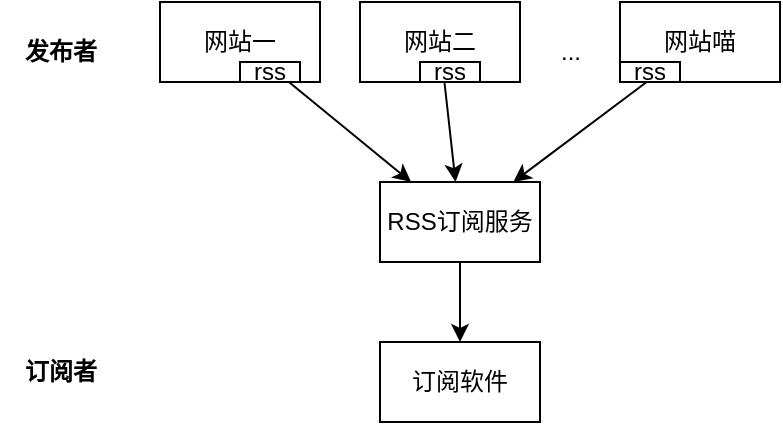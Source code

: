 <mxfile version="20.6.2" type="device"><diagram id="GT2L9cl_g32YKLW1_v0s" name="Page-1"><mxGraphModel dx="462" dy="905" grid="1" gridSize="10" guides="0" tooltips="1" connect="1" arrows="1" fold="1" page="1" pageScale="1" pageWidth="850" pageHeight="1100" math="0" shadow="0"><root><mxCell id="0"/><mxCell id="1" parent="0"/><mxCell id="9G_oBNhLAi3j2M3zsbd--1" value="网站一" style="rounded=0;whiteSpace=wrap;html=1;" parent="1" vertex="1"><mxGeometry x="80" y="70" width="80" height="40" as="geometry"/></mxCell><mxCell id="9G_oBNhLAi3j2M3zsbd--2" value="网站二" style="rounded=0;whiteSpace=wrap;html=1;" parent="1" vertex="1"><mxGeometry x="180" y="70" width="80" height="40" as="geometry"/></mxCell><mxCell id="9G_oBNhLAi3j2M3zsbd--3" value="网站喵" style="rounded=0;whiteSpace=wrap;html=1;" parent="1" vertex="1"><mxGeometry x="310" y="70" width="80" height="40" as="geometry"/></mxCell><mxCell id="9G_oBNhLAi3j2M3zsbd--4" value="..." style="text;html=1;align=center;verticalAlign=middle;resizable=0;points=[];autosize=1;strokeColor=none;fillColor=none;" parent="1" vertex="1"><mxGeometry x="270" y="80" width="30" height="30" as="geometry"/></mxCell><mxCell id="8iSU1PXXYN2wJdUOFPmF-5" style="edgeStyle=orthogonalEdgeStyle;rounded=0;orthogonalLoop=1;jettySize=auto;html=1;" parent="1" source="9G_oBNhLAi3j2M3zsbd--5" target="8iSU1PXXYN2wJdUOFPmF-4" edge="1"><mxGeometry relative="1" as="geometry"/></mxCell><mxCell id="9G_oBNhLAi3j2M3zsbd--5" value="RSS订阅服务" style="rounded=0;whiteSpace=wrap;html=1;" parent="1" vertex="1"><mxGeometry x="190" y="160" width="80" height="40" as="geometry"/></mxCell><mxCell id="9G_oBNhLAi3j2M3zsbd--6" value="" style="endArrow=classic;html=1;rounded=0;" parent="1" source="9G_oBNhLAi3j2M3zsbd--1" target="9G_oBNhLAi3j2M3zsbd--5" edge="1"><mxGeometry width="50" height="50" relative="1" as="geometry"><mxPoint x="280" y="300" as="sourcePoint"/><mxPoint x="330" y="250" as="targetPoint"/></mxGeometry></mxCell><mxCell id="9G_oBNhLAi3j2M3zsbd--7" value="" style="endArrow=classic;html=1;rounded=0;" parent="1" source="9G_oBNhLAi3j2M3zsbd--2" target="9G_oBNhLAi3j2M3zsbd--5" edge="1"><mxGeometry width="50" height="50" relative="1" as="geometry"><mxPoint x="145" y="120" as="sourcePoint"/><mxPoint x="235" y="210" as="targetPoint"/></mxGeometry></mxCell><mxCell id="9G_oBNhLAi3j2M3zsbd--8" value="" style="endArrow=classic;html=1;rounded=0;" parent="1" source="9G_oBNhLAi3j2M3zsbd--3" target="9G_oBNhLAi3j2M3zsbd--5" edge="1"><mxGeometry width="50" height="50" relative="1" as="geometry"><mxPoint x="250" y="120" as="sourcePoint"/><mxPoint x="250" y="210" as="targetPoint"/></mxGeometry></mxCell><mxCell id="eeOKhELR44jBNxGMoGpW-1" value="&lt;b&gt;发布者&lt;/b&gt;" style="text;html=1;align=center;verticalAlign=middle;resizable=0;points=[];autosize=1;strokeColor=none;fillColor=none;" parent="1" vertex="1"><mxGeometry y="80" width="60" height="30" as="geometry"/></mxCell><mxCell id="eeOKhELR44jBNxGMoGpW-3" value="&lt;b&gt;订阅者&lt;/b&gt;" style="text;html=1;align=center;verticalAlign=middle;resizable=0;points=[];autosize=1;strokeColor=none;fillColor=none;" parent="1" vertex="1"><mxGeometry y="240" width="60" height="30" as="geometry"/></mxCell><mxCell id="8iSU1PXXYN2wJdUOFPmF-1" value="rss" style="rounded=0;whiteSpace=wrap;html=1;" parent="1" vertex="1"><mxGeometry x="120" y="100" width="30" height="10" as="geometry"/></mxCell><mxCell id="8iSU1PXXYN2wJdUOFPmF-2" value="rss" style="rounded=0;whiteSpace=wrap;html=1;" parent="1" vertex="1"><mxGeometry x="210" y="100" width="30" height="10" as="geometry"/></mxCell><mxCell id="8iSU1PXXYN2wJdUOFPmF-3" value="rss" style="rounded=0;whiteSpace=wrap;html=1;" parent="1" vertex="1"><mxGeometry x="310" y="100" width="30" height="10" as="geometry"/></mxCell><mxCell id="8iSU1PXXYN2wJdUOFPmF-4" value="订阅软件" style="rounded=0;whiteSpace=wrap;html=1;" parent="1" vertex="1"><mxGeometry x="190" y="240" width="80" height="40" as="geometry"/></mxCell></root></mxGraphModel></diagram></mxfile>